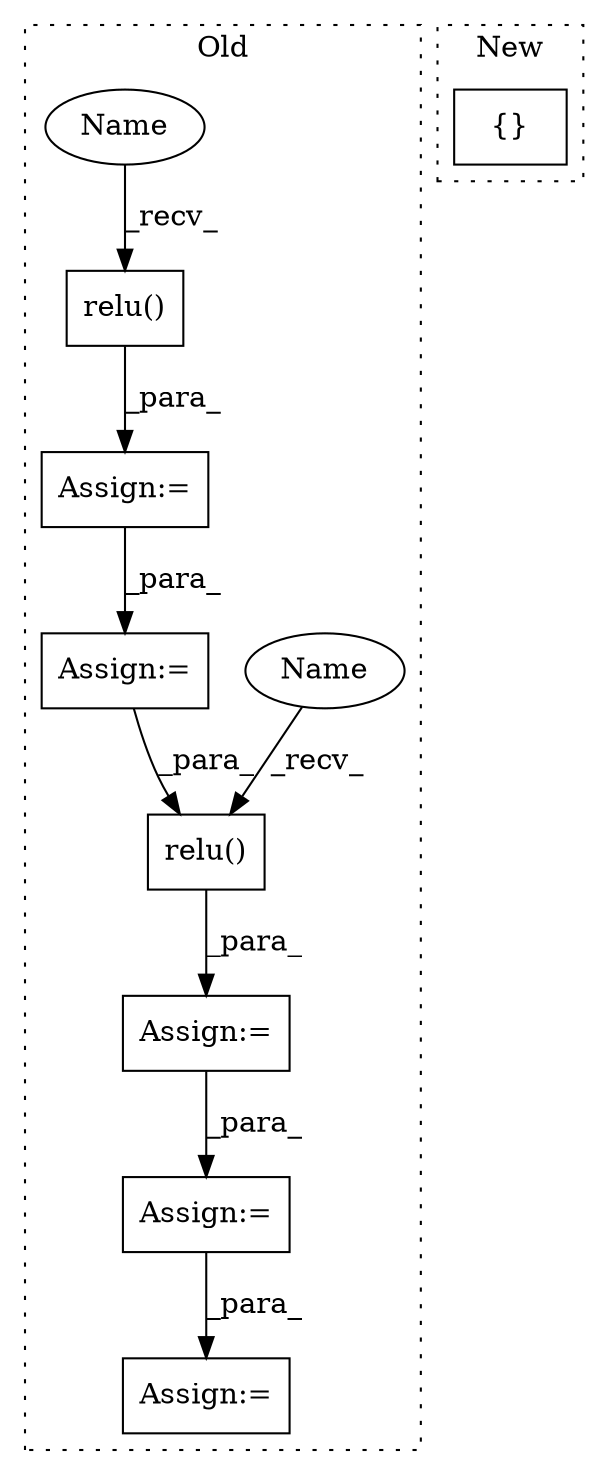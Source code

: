 digraph G {
subgraph cluster0 {
1 [label="relu()" a="75" s="750,763" l="10,1" shape="box"];
3 [label="Assign:=" a="68" s="863" l="3" shape="box"];
4 [label="Assign:=" a="68" s="776" l="3" shape="box"];
5 [label="Assign:=" a="68" s="927" l="3" shape="box"];
6 [label="Assign:=" a="68" s="747" l="3" shape="box"];
7 [label="Assign:=" a="68" s="834" l="3" shape="box"];
8 [label="relu()" a="75" s="837,850" l="10,1" shape="box"];
9 [label="Name" a="87" s="837" l="4" shape="ellipse"];
10 [label="Name" a="87" s="750" l="4" shape="ellipse"];
label = "Old";
style="dotted";
}
subgraph cluster1 {
2 [label="{}" a="59" s="649,655" l="1,0" shape="box"];
label = "New";
style="dotted";
}
1 -> 6 [label="_para_"];
3 -> 5 [label="_para_"];
4 -> 8 [label="_para_"];
6 -> 4 [label="_para_"];
7 -> 3 [label="_para_"];
8 -> 7 [label="_para_"];
9 -> 8 [label="_recv_"];
10 -> 1 [label="_recv_"];
}